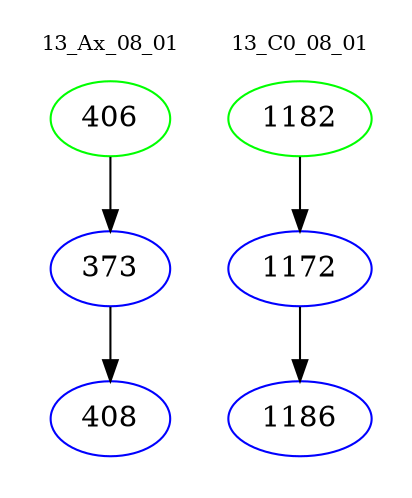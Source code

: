 digraph{
subgraph cluster_0 {
color = white
label = "13_Ax_08_01";
fontsize=10;
T0_406 [label="406", color="green"]
T0_406 -> T0_373 [color="black"]
T0_373 [label="373", color="blue"]
T0_373 -> T0_408 [color="black"]
T0_408 [label="408", color="blue"]
}
subgraph cluster_1 {
color = white
label = "13_C0_08_01";
fontsize=10;
T1_1182 [label="1182", color="green"]
T1_1182 -> T1_1172 [color="black"]
T1_1172 [label="1172", color="blue"]
T1_1172 -> T1_1186 [color="black"]
T1_1186 [label="1186", color="blue"]
}
}
